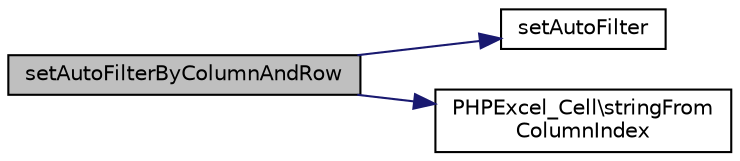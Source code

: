 digraph "setAutoFilterByColumnAndRow"
{
  edge [fontname="Helvetica",fontsize="10",labelfontname="Helvetica",labelfontsize="10"];
  node [fontname="Helvetica",fontsize="10",shape=record];
  rankdir="LR";
  Node559 [label="setAutoFilterByColumnAndRow",height=0.2,width=0.4,color="black", fillcolor="grey75", style="filled", fontcolor="black"];
  Node559 -> Node560 [color="midnightblue",fontsize="10",style="solid",fontname="Helvetica"];
  Node560 [label="setAutoFilter",height=0.2,width=0.4,color="black", fillcolor="white", style="filled",URL="$class_p_h_p_excel___worksheet.html#a7a6a77f6c42cc0d66d02d5b6647e6be7"];
  Node559 -> Node561 [color="midnightblue",fontsize="10",style="solid",fontname="Helvetica"];
  Node561 [label="PHPExcel_Cell\\stringFrom\lColumnIndex",height=0.2,width=0.4,color="black", fillcolor="white", style="filled",URL="$class_p_h_p_excel___cell.html#ab5501b4cf2f8cd0af389ad4096fb9387"];
}
